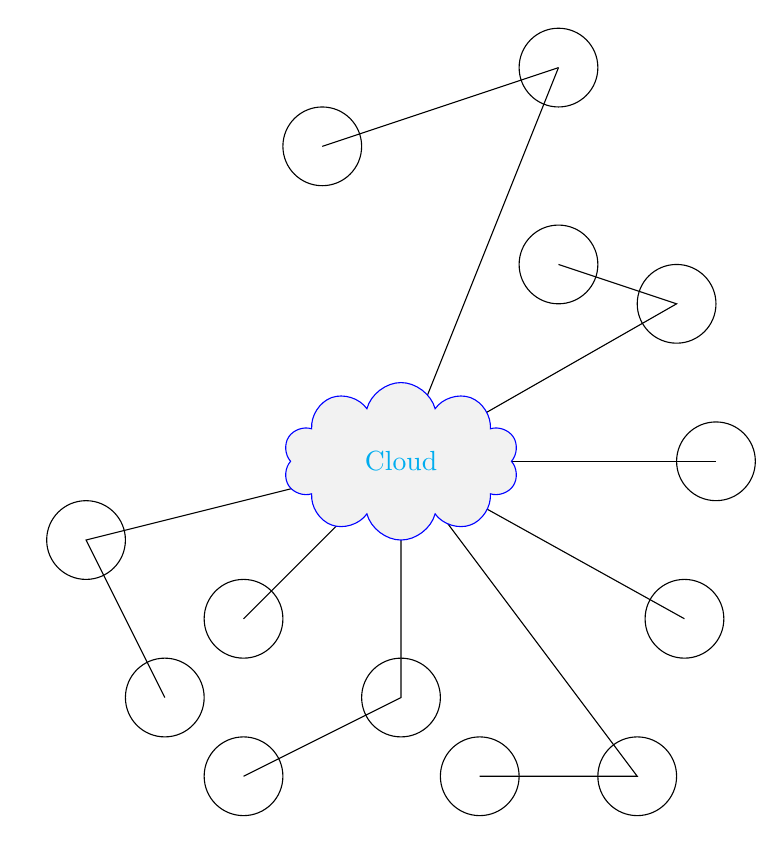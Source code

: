 ﻿\usetikzlibrary{shapes.symbols}
\def\a{.5}

\begin{tikzpicture}
\draw(4,0) circle [radius=\a];
\draw(3.5,2) circle [radius=\a];
\draw(2,2.5) circle [radius=\a];
\draw (2,5) circle [radius=\a];
\draw (0,0) -- (3.5,2)-- (2,2.5);
\draw (0,0) -- (4,0);
\draw (0,0) -- (2,5);
\draw (-1,4) circle [radius=\a];
\draw (2,5) -- (-1,4);
\draw(0,0) -- (3,-4)-- (1,-4);
\draw (3,-4) circle [radius=\a];

\draw (1,-4) circle [radius=\a];

\draw (0,0) -- (0,-3)--(-2,-4);
\draw (0,-3) circle [radius=\a];

\draw (3.6,-2) circle [radius=\a];
\draw (0,0) -- (3.6,-2);

\draw (-2,-4) circle [radius=\a];

\draw (0,0) -- (-4,-1) -- (-3,-3);
\draw (-4,-1) circle [radius=\a];
\draw (-3,-3) circle [radius=\a];
\draw (-2,-2) circle [radius=\a];
\draw (0,0) -- (-2,-2);
\node[cloud,
    draw =blue,
    text=cyan,
    fill = gray!10,
    minimum width = 3cm,
    minimum height = 2cm] (c) at (0,0) {Cloud};

\end{tikzpicture}
